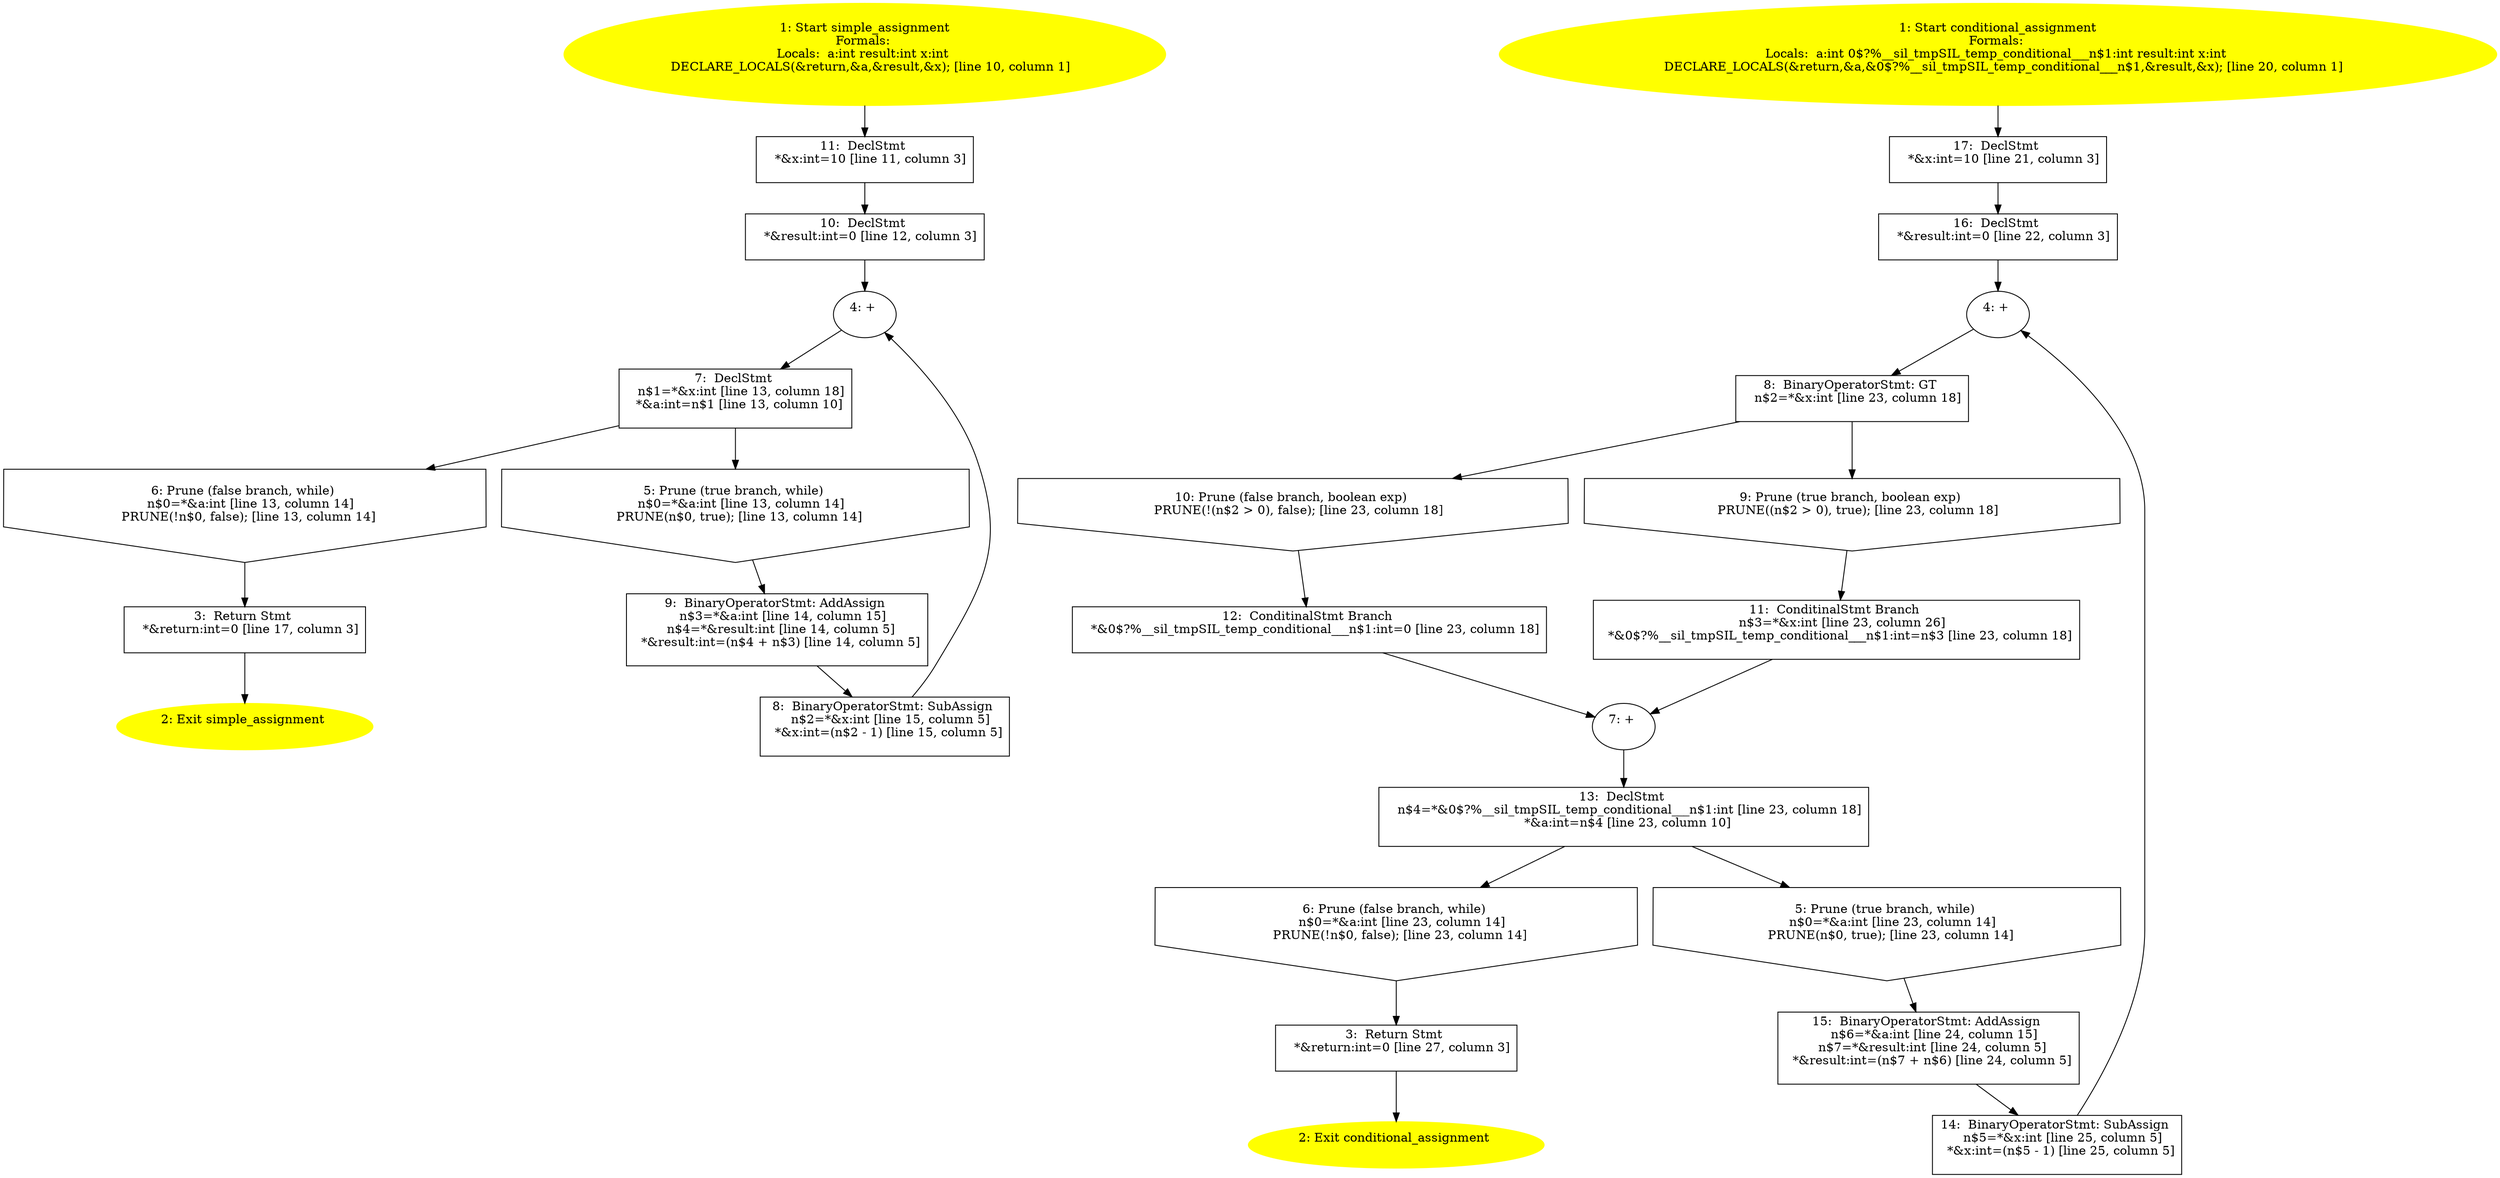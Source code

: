 /* @generated */
digraph cfg {
"simple_assignment#6454162814810356464.3b57619dd6c2d612798bc9ac9e7cf8ee_1" [label="1: Start simple_assignment\nFormals: \nLocals:  a:int result:int x:int \n   DECLARE_LOCALS(&return,&a,&result,&x); [line 10, column 1]\n " color=yellow style=filled]
	

	 "simple_assignment#6454162814810356464.3b57619dd6c2d612798bc9ac9e7cf8ee_1" -> "simple_assignment#6454162814810356464.3b57619dd6c2d612798bc9ac9e7cf8ee_11" ;
"simple_assignment#6454162814810356464.3b57619dd6c2d612798bc9ac9e7cf8ee_2" [label="2: Exit simple_assignment \n  " color=yellow style=filled]
	

"simple_assignment#6454162814810356464.3b57619dd6c2d612798bc9ac9e7cf8ee_3" [label="3:  Return Stmt \n   *&return:int=0 [line 17, column 3]\n " shape="box"]
	

	 "simple_assignment#6454162814810356464.3b57619dd6c2d612798bc9ac9e7cf8ee_3" -> "simple_assignment#6454162814810356464.3b57619dd6c2d612798bc9ac9e7cf8ee_2" ;
"simple_assignment#6454162814810356464.3b57619dd6c2d612798bc9ac9e7cf8ee_4" [label="4: + \n  " ]
	

	 "simple_assignment#6454162814810356464.3b57619dd6c2d612798bc9ac9e7cf8ee_4" -> "simple_assignment#6454162814810356464.3b57619dd6c2d612798bc9ac9e7cf8ee_7" ;
"simple_assignment#6454162814810356464.3b57619dd6c2d612798bc9ac9e7cf8ee_5" [label="5: Prune (true branch, while) \n   n$0=*&a:int [line 13, column 14]\n  PRUNE(n$0, true); [line 13, column 14]\n " shape="invhouse"]
	

	 "simple_assignment#6454162814810356464.3b57619dd6c2d612798bc9ac9e7cf8ee_5" -> "simple_assignment#6454162814810356464.3b57619dd6c2d612798bc9ac9e7cf8ee_9" ;
"simple_assignment#6454162814810356464.3b57619dd6c2d612798bc9ac9e7cf8ee_6" [label="6: Prune (false branch, while) \n   n$0=*&a:int [line 13, column 14]\n  PRUNE(!n$0, false); [line 13, column 14]\n " shape="invhouse"]
	

	 "simple_assignment#6454162814810356464.3b57619dd6c2d612798bc9ac9e7cf8ee_6" -> "simple_assignment#6454162814810356464.3b57619dd6c2d612798bc9ac9e7cf8ee_3" ;
"simple_assignment#6454162814810356464.3b57619dd6c2d612798bc9ac9e7cf8ee_7" [label="7:  DeclStmt \n   n$1=*&x:int [line 13, column 18]\n  *&a:int=n$1 [line 13, column 10]\n " shape="box"]
	

	 "simple_assignment#6454162814810356464.3b57619dd6c2d612798bc9ac9e7cf8ee_7" -> "simple_assignment#6454162814810356464.3b57619dd6c2d612798bc9ac9e7cf8ee_5" ;
	 "simple_assignment#6454162814810356464.3b57619dd6c2d612798bc9ac9e7cf8ee_7" -> "simple_assignment#6454162814810356464.3b57619dd6c2d612798bc9ac9e7cf8ee_6" ;
"simple_assignment#6454162814810356464.3b57619dd6c2d612798bc9ac9e7cf8ee_8" [label="8:  BinaryOperatorStmt: SubAssign \n   n$2=*&x:int [line 15, column 5]\n  *&x:int=(n$2 - 1) [line 15, column 5]\n " shape="box"]
	

	 "simple_assignment#6454162814810356464.3b57619dd6c2d612798bc9ac9e7cf8ee_8" -> "simple_assignment#6454162814810356464.3b57619dd6c2d612798bc9ac9e7cf8ee_4" ;
"simple_assignment#6454162814810356464.3b57619dd6c2d612798bc9ac9e7cf8ee_9" [label="9:  BinaryOperatorStmt: AddAssign \n   n$3=*&a:int [line 14, column 15]\n  n$4=*&result:int [line 14, column 5]\n  *&result:int=(n$4 + n$3) [line 14, column 5]\n " shape="box"]
	

	 "simple_assignment#6454162814810356464.3b57619dd6c2d612798bc9ac9e7cf8ee_9" -> "simple_assignment#6454162814810356464.3b57619dd6c2d612798bc9ac9e7cf8ee_8" ;
"simple_assignment#6454162814810356464.3b57619dd6c2d612798bc9ac9e7cf8ee_10" [label="10:  DeclStmt \n   *&result:int=0 [line 12, column 3]\n " shape="box"]
	

	 "simple_assignment#6454162814810356464.3b57619dd6c2d612798bc9ac9e7cf8ee_10" -> "simple_assignment#6454162814810356464.3b57619dd6c2d612798bc9ac9e7cf8ee_4" ;
"simple_assignment#6454162814810356464.3b57619dd6c2d612798bc9ac9e7cf8ee_11" [label="11:  DeclStmt \n   *&x:int=10 [line 11, column 3]\n " shape="box"]
	

	 "simple_assignment#6454162814810356464.3b57619dd6c2d612798bc9ac9e7cf8ee_11" -> "simple_assignment#6454162814810356464.3b57619dd6c2d612798bc9ac9e7cf8ee_10" ;
"conditional_assignment#8950169167588471442.be2d62cec5392b85b8d4d274664d86c5_1" [label="1: Start conditional_assignment\nFormals: \nLocals:  a:int 0$?%__sil_tmpSIL_temp_conditional___n$1:int result:int x:int \n   DECLARE_LOCALS(&return,&a,&0$?%__sil_tmpSIL_temp_conditional___n$1,&result,&x); [line 20, column 1]\n " color=yellow style=filled]
	

	 "conditional_assignment#8950169167588471442.be2d62cec5392b85b8d4d274664d86c5_1" -> "conditional_assignment#8950169167588471442.be2d62cec5392b85b8d4d274664d86c5_17" ;
"conditional_assignment#8950169167588471442.be2d62cec5392b85b8d4d274664d86c5_2" [label="2: Exit conditional_assignment \n  " color=yellow style=filled]
	

"conditional_assignment#8950169167588471442.be2d62cec5392b85b8d4d274664d86c5_3" [label="3:  Return Stmt \n   *&return:int=0 [line 27, column 3]\n " shape="box"]
	

	 "conditional_assignment#8950169167588471442.be2d62cec5392b85b8d4d274664d86c5_3" -> "conditional_assignment#8950169167588471442.be2d62cec5392b85b8d4d274664d86c5_2" ;
"conditional_assignment#8950169167588471442.be2d62cec5392b85b8d4d274664d86c5_4" [label="4: + \n  " ]
	

	 "conditional_assignment#8950169167588471442.be2d62cec5392b85b8d4d274664d86c5_4" -> "conditional_assignment#8950169167588471442.be2d62cec5392b85b8d4d274664d86c5_8" ;
"conditional_assignment#8950169167588471442.be2d62cec5392b85b8d4d274664d86c5_5" [label="5: Prune (true branch, while) \n   n$0=*&a:int [line 23, column 14]\n  PRUNE(n$0, true); [line 23, column 14]\n " shape="invhouse"]
	

	 "conditional_assignment#8950169167588471442.be2d62cec5392b85b8d4d274664d86c5_5" -> "conditional_assignment#8950169167588471442.be2d62cec5392b85b8d4d274664d86c5_15" ;
"conditional_assignment#8950169167588471442.be2d62cec5392b85b8d4d274664d86c5_6" [label="6: Prune (false branch, while) \n   n$0=*&a:int [line 23, column 14]\n  PRUNE(!n$0, false); [line 23, column 14]\n " shape="invhouse"]
	

	 "conditional_assignment#8950169167588471442.be2d62cec5392b85b8d4d274664d86c5_6" -> "conditional_assignment#8950169167588471442.be2d62cec5392b85b8d4d274664d86c5_3" ;
"conditional_assignment#8950169167588471442.be2d62cec5392b85b8d4d274664d86c5_7" [label="7: + \n  " ]
	

	 "conditional_assignment#8950169167588471442.be2d62cec5392b85b8d4d274664d86c5_7" -> "conditional_assignment#8950169167588471442.be2d62cec5392b85b8d4d274664d86c5_13" ;
"conditional_assignment#8950169167588471442.be2d62cec5392b85b8d4d274664d86c5_8" [label="8:  BinaryOperatorStmt: GT \n   n$2=*&x:int [line 23, column 18]\n " shape="box"]
	

	 "conditional_assignment#8950169167588471442.be2d62cec5392b85b8d4d274664d86c5_8" -> "conditional_assignment#8950169167588471442.be2d62cec5392b85b8d4d274664d86c5_9" ;
	 "conditional_assignment#8950169167588471442.be2d62cec5392b85b8d4d274664d86c5_8" -> "conditional_assignment#8950169167588471442.be2d62cec5392b85b8d4d274664d86c5_10" ;
"conditional_assignment#8950169167588471442.be2d62cec5392b85b8d4d274664d86c5_9" [label="9: Prune (true branch, boolean exp) \n   PRUNE((n$2 > 0), true); [line 23, column 18]\n " shape="invhouse"]
	

	 "conditional_assignment#8950169167588471442.be2d62cec5392b85b8d4d274664d86c5_9" -> "conditional_assignment#8950169167588471442.be2d62cec5392b85b8d4d274664d86c5_11" ;
"conditional_assignment#8950169167588471442.be2d62cec5392b85b8d4d274664d86c5_10" [label="10: Prune (false branch, boolean exp) \n   PRUNE(!(n$2 > 0), false); [line 23, column 18]\n " shape="invhouse"]
	

	 "conditional_assignment#8950169167588471442.be2d62cec5392b85b8d4d274664d86c5_10" -> "conditional_assignment#8950169167588471442.be2d62cec5392b85b8d4d274664d86c5_12" ;
"conditional_assignment#8950169167588471442.be2d62cec5392b85b8d4d274664d86c5_11" [label="11:  ConditinalStmt Branch \n   n$3=*&x:int [line 23, column 26]\n  *&0$?%__sil_tmpSIL_temp_conditional___n$1:int=n$3 [line 23, column 18]\n " shape="box"]
	

	 "conditional_assignment#8950169167588471442.be2d62cec5392b85b8d4d274664d86c5_11" -> "conditional_assignment#8950169167588471442.be2d62cec5392b85b8d4d274664d86c5_7" ;
"conditional_assignment#8950169167588471442.be2d62cec5392b85b8d4d274664d86c5_12" [label="12:  ConditinalStmt Branch \n   *&0$?%__sil_tmpSIL_temp_conditional___n$1:int=0 [line 23, column 18]\n " shape="box"]
	

	 "conditional_assignment#8950169167588471442.be2d62cec5392b85b8d4d274664d86c5_12" -> "conditional_assignment#8950169167588471442.be2d62cec5392b85b8d4d274664d86c5_7" ;
"conditional_assignment#8950169167588471442.be2d62cec5392b85b8d4d274664d86c5_13" [label="13:  DeclStmt \n   n$4=*&0$?%__sil_tmpSIL_temp_conditional___n$1:int [line 23, column 18]\n  *&a:int=n$4 [line 23, column 10]\n " shape="box"]
	

	 "conditional_assignment#8950169167588471442.be2d62cec5392b85b8d4d274664d86c5_13" -> "conditional_assignment#8950169167588471442.be2d62cec5392b85b8d4d274664d86c5_5" ;
	 "conditional_assignment#8950169167588471442.be2d62cec5392b85b8d4d274664d86c5_13" -> "conditional_assignment#8950169167588471442.be2d62cec5392b85b8d4d274664d86c5_6" ;
"conditional_assignment#8950169167588471442.be2d62cec5392b85b8d4d274664d86c5_14" [label="14:  BinaryOperatorStmt: SubAssign \n   n$5=*&x:int [line 25, column 5]\n  *&x:int=(n$5 - 1) [line 25, column 5]\n " shape="box"]
	

	 "conditional_assignment#8950169167588471442.be2d62cec5392b85b8d4d274664d86c5_14" -> "conditional_assignment#8950169167588471442.be2d62cec5392b85b8d4d274664d86c5_4" ;
"conditional_assignment#8950169167588471442.be2d62cec5392b85b8d4d274664d86c5_15" [label="15:  BinaryOperatorStmt: AddAssign \n   n$6=*&a:int [line 24, column 15]\n  n$7=*&result:int [line 24, column 5]\n  *&result:int=(n$7 + n$6) [line 24, column 5]\n " shape="box"]
	

	 "conditional_assignment#8950169167588471442.be2d62cec5392b85b8d4d274664d86c5_15" -> "conditional_assignment#8950169167588471442.be2d62cec5392b85b8d4d274664d86c5_14" ;
"conditional_assignment#8950169167588471442.be2d62cec5392b85b8d4d274664d86c5_16" [label="16:  DeclStmt \n   *&result:int=0 [line 22, column 3]\n " shape="box"]
	

	 "conditional_assignment#8950169167588471442.be2d62cec5392b85b8d4d274664d86c5_16" -> "conditional_assignment#8950169167588471442.be2d62cec5392b85b8d4d274664d86c5_4" ;
"conditional_assignment#8950169167588471442.be2d62cec5392b85b8d4d274664d86c5_17" [label="17:  DeclStmt \n   *&x:int=10 [line 21, column 3]\n " shape="box"]
	

	 "conditional_assignment#8950169167588471442.be2d62cec5392b85b8d4d274664d86c5_17" -> "conditional_assignment#8950169167588471442.be2d62cec5392b85b8d4d274664d86c5_16" ;
}
